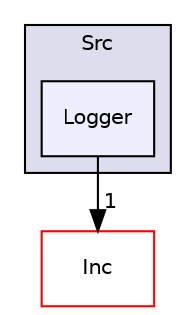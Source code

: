 digraph "Src/Logger" {
  compound=true
  node [ fontsize="10", fontname="Helvetica"];
  edge [ labelfontsize="10", labelfontname="Helvetica"];
  subgraph clusterdir_413f4e031a85da0d68269c6fd2f76e1c {
    graph [ bgcolor="#ddddee", pencolor="black", label="Src" fontname="Helvetica", fontsize="10", URL="dir_413f4e031a85da0d68269c6fd2f76e1c.html"]
  dir_9baa0742b5f76eaa5c782b459db57039 [shape=box, label="Logger", style="filled", fillcolor="#eeeeff", pencolor="black", URL="dir_9baa0742b5f76eaa5c782b459db57039.html"];
  }
  dir_f93dfce691d792349f1c14ede440e2e6 [shape=box label="Inc" fillcolor="white" style="filled" color="red" URL="dir_f93dfce691d792349f1c14ede440e2e6.html"];
  dir_9baa0742b5f76eaa5c782b459db57039->dir_f93dfce691d792349f1c14ede440e2e6 [headlabel="1", labeldistance=1.5 headhref="dir_000009_000000.html"];
}
